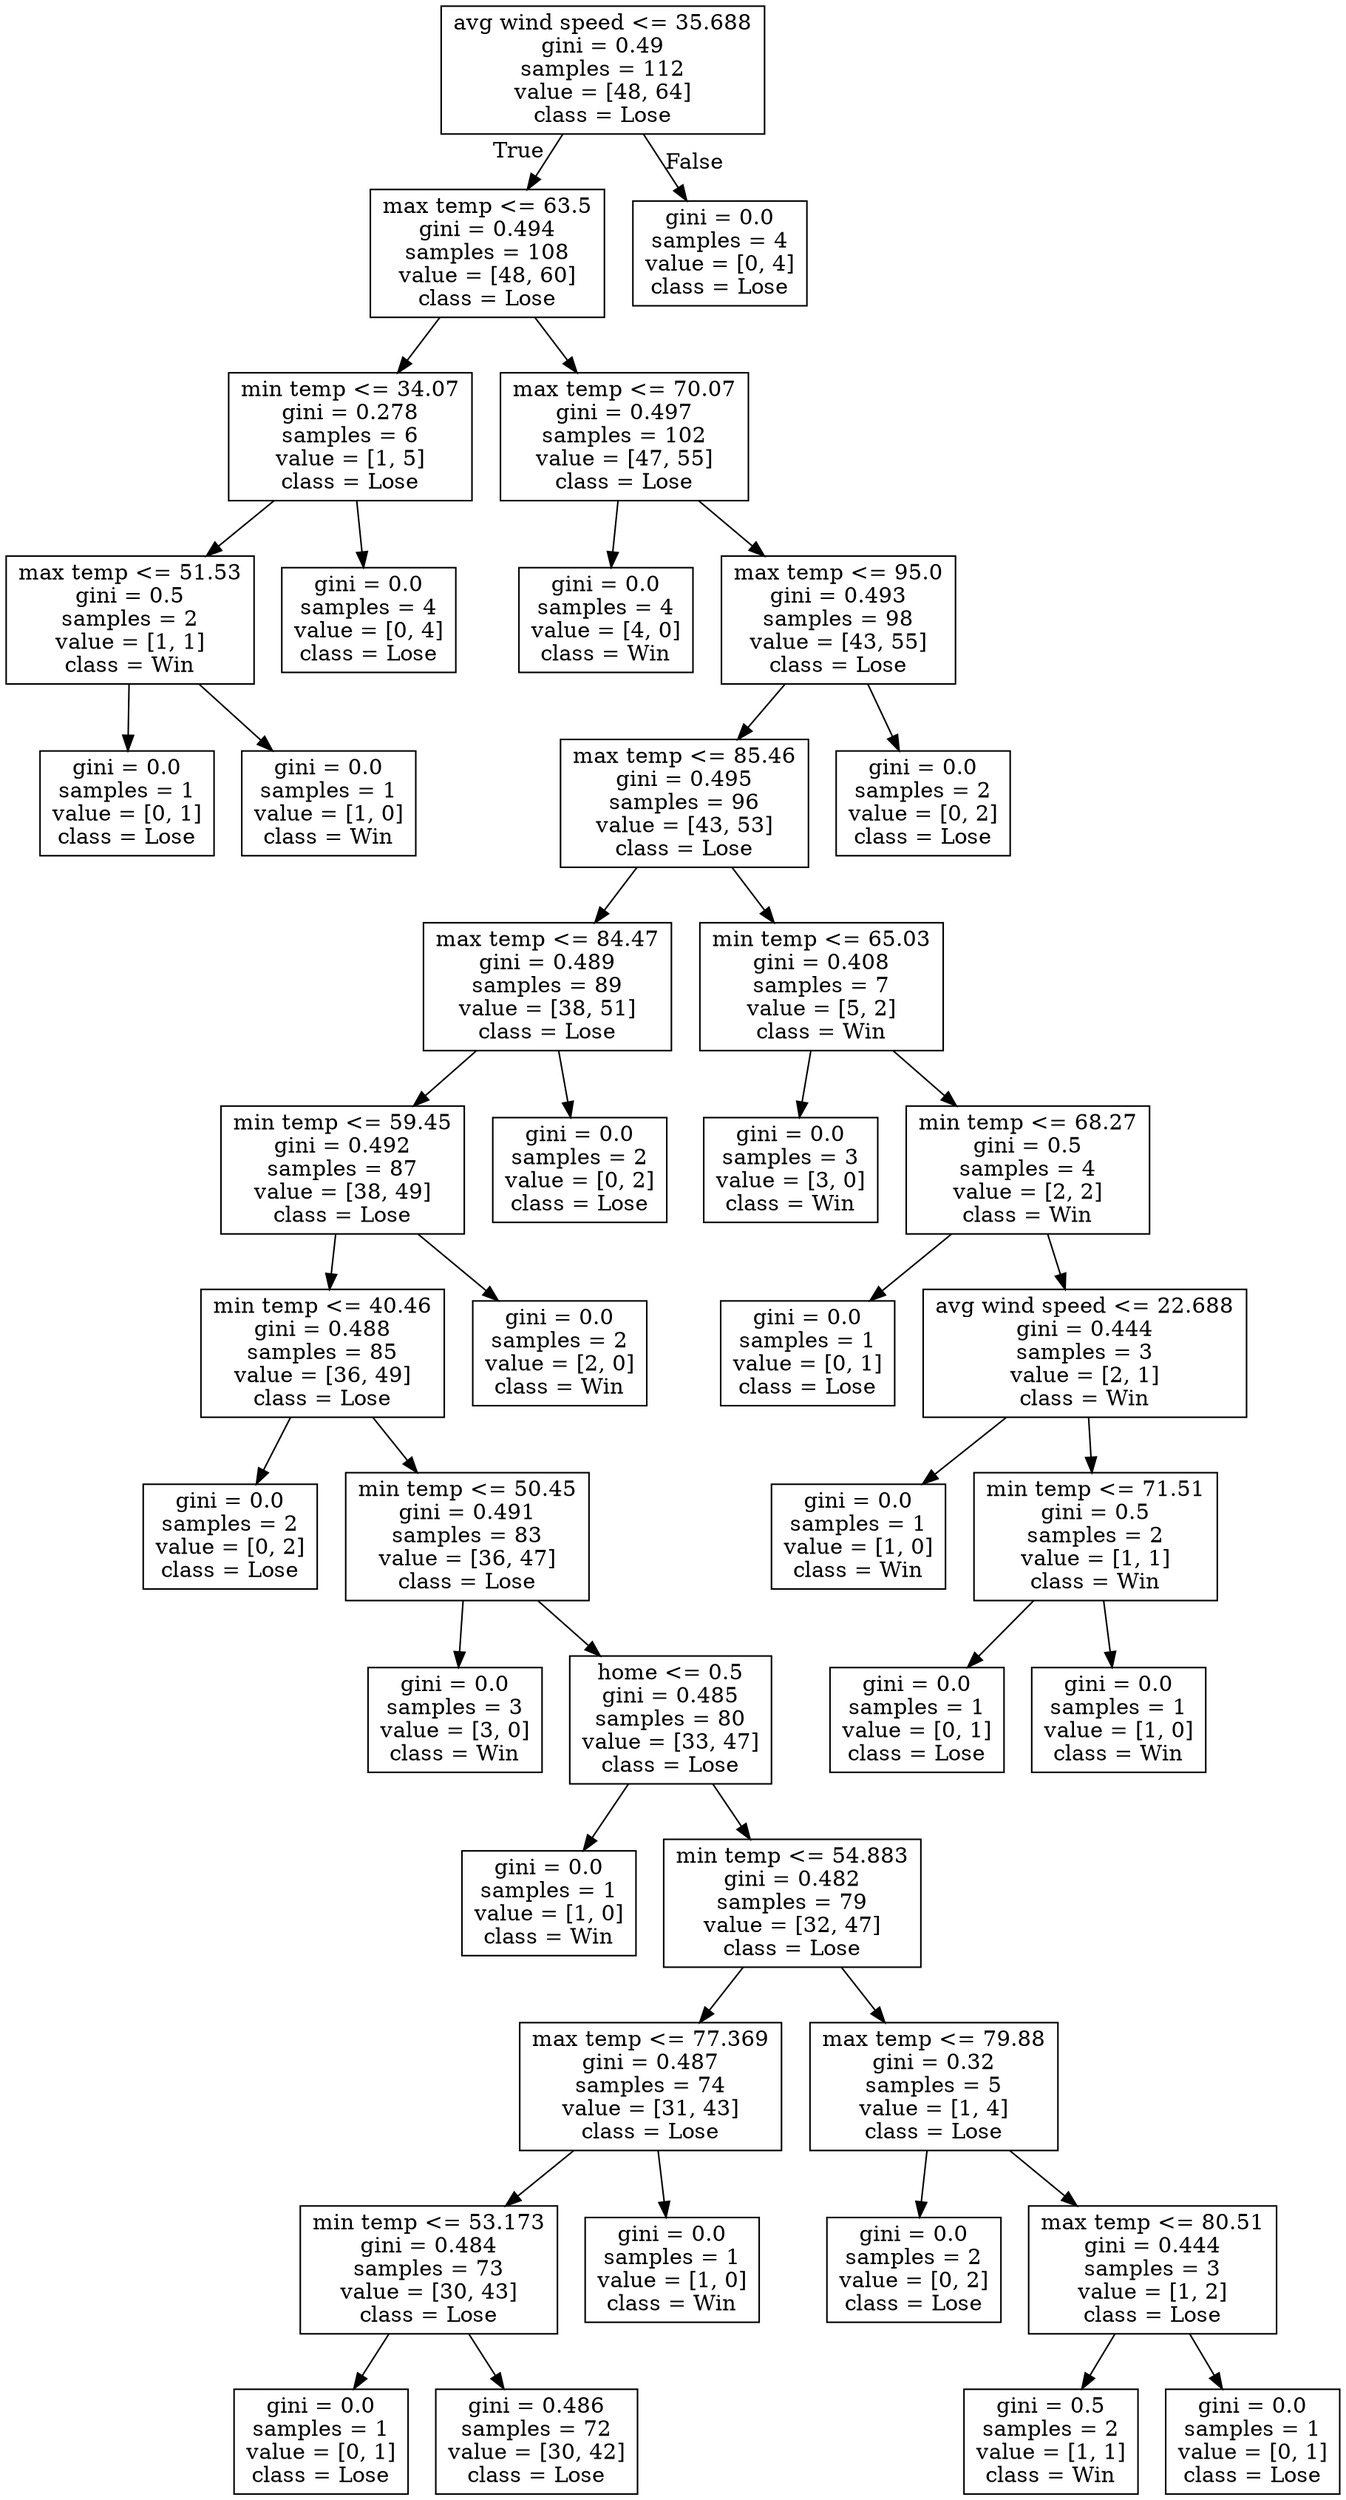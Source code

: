 digraph Tree {
node [shape=box] ;
0 [label="avg wind speed <= 35.688\ngini = 0.49\nsamples = 112\nvalue = [48, 64]\nclass = Lose"] ;
1 [label="max temp <= 63.5\ngini = 0.494\nsamples = 108\nvalue = [48, 60]\nclass = Lose"] ;
0 -> 1 [labeldistance=2.5, labelangle=45, headlabel="True"] ;
2 [label="min temp <= 34.07\ngini = 0.278\nsamples = 6\nvalue = [1, 5]\nclass = Lose"] ;
1 -> 2 ;
3 [label="max temp <= 51.53\ngini = 0.5\nsamples = 2\nvalue = [1, 1]\nclass = Win"] ;
2 -> 3 ;
4 [label="gini = 0.0\nsamples = 1\nvalue = [0, 1]\nclass = Lose"] ;
3 -> 4 ;
5 [label="gini = 0.0\nsamples = 1\nvalue = [1, 0]\nclass = Win"] ;
3 -> 5 ;
6 [label="gini = 0.0\nsamples = 4\nvalue = [0, 4]\nclass = Lose"] ;
2 -> 6 ;
7 [label="max temp <= 70.07\ngini = 0.497\nsamples = 102\nvalue = [47, 55]\nclass = Lose"] ;
1 -> 7 ;
8 [label="gini = 0.0\nsamples = 4\nvalue = [4, 0]\nclass = Win"] ;
7 -> 8 ;
9 [label="max temp <= 95.0\ngini = 0.493\nsamples = 98\nvalue = [43, 55]\nclass = Lose"] ;
7 -> 9 ;
10 [label="max temp <= 85.46\ngini = 0.495\nsamples = 96\nvalue = [43, 53]\nclass = Lose"] ;
9 -> 10 ;
11 [label="max temp <= 84.47\ngini = 0.489\nsamples = 89\nvalue = [38, 51]\nclass = Lose"] ;
10 -> 11 ;
12 [label="min temp <= 59.45\ngini = 0.492\nsamples = 87\nvalue = [38, 49]\nclass = Lose"] ;
11 -> 12 ;
13 [label="min temp <= 40.46\ngini = 0.488\nsamples = 85\nvalue = [36, 49]\nclass = Lose"] ;
12 -> 13 ;
14 [label="gini = 0.0\nsamples = 2\nvalue = [0, 2]\nclass = Lose"] ;
13 -> 14 ;
15 [label="min temp <= 50.45\ngini = 0.491\nsamples = 83\nvalue = [36, 47]\nclass = Lose"] ;
13 -> 15 ;
16 [label="gini = 0.0\nsamples = 3\nvalue = [3, 0]\nclass = Win"] ;
15 -> 16 ;
17 [label="home <= 0.5\ngini = 0.485\nsamples = 80\nvalue = [33, 47]\nclass = Lose"] ;
15 -> 17 ;
18 [label="gini = 0.0\nsamples = 1\nvalue = [1, 0]\nclass = Win"] ;
17 -> 18 ;
19 [label="min temp <= 54.883\ngini = 0.482\nsamples = 79\nvalue = [32, 47]\nclass = Lose"] ;
17 -> 19 ;
20 [label="max temp <= 77.369\ngini = 0.487\nsamples = 74\nvalue = [31, 43]\nclass = Lose"] ;
19 -> 20 ;
21 [label="min temp <= 53.173\ngini = 0.484\nsamples = 73\nvalue = [30, 43]\nclass = Lose"] ;
20 -> 21 ;
22 [label="gini = 0.0\nsamples = 1\nvalue = [0, 1]\nclass = Lose"] ;
21 -> 22 ;
23 [label="gini = 0.486\nsamples = 72\nvalue = [30, 42]\nclass = Lose"] ;
21 -> 23 ;
24 [label="gini = 0.0\nsamples = 1\nvalue = [1, 0]\nclass = Win"] ;
20 -> 24 ;
25 [label="max temp <= 79.88\ngini = 0.32\nsamples = 5\nvalue = [1, 4]\nclass = Lose"] ;
19 -> 25 ;
26 [label="gini = 0.0\nsamples = 2\nvalue = [0, 2]\nclass = Lose"] ;
25 -> 26 ;
27 [label="max temp <= 80.51\ngini = 0.444\nsamples = 3\nvalue = [1, 2]\nclass = Lose"] ;
25 -> 27 ;
28 [label="gini = 0.5\nsamples = 2\nvalue = [1, 1]\nclass = Win"] ;
27 -> 28 ;
29 [label="gini = 0.0\nsamples = 1\nvalue = [0, 1]\nclass = Lose"] ;
27 -> 29 ;
30 [label="gini = 0.0\nsamples = 2\nvalue = [2, 0]\nclass = Win"] ;
12 -> 30 ;
31 [label="gini = 0.0\nsamples = 2\nvalue = [0, 2]\nclass = Lose"] ;
11 -> 31 ;
32 [label="min temp <= 65.03\ngini = 0.408\nsamples = 7\nvalue = [5, 2]\nclass = Win"] ;
10 -> 32 ;
33 [label="gini = 0.0\nsamples = 3\nvalue = [3, 0]\nclass = Win"] ;
32 -> 33 ;
34 [label="min temp <= 68.27\ngini = 0.5\nsamples = 4\nvalue = [2, 2]\nclass = Win"] ;
32 -> 34 ;
35 [label="gini = 0.0\nsamples = 1\nvalue = [0, 1]\nclass = Lose"] ;
34 -> 35 ;
36 [label="avg wind speed <= 22.688\ngini = 0.444\nsamples = 3\nvalue = [2, 1]\nclass = Win"] ;
34 -> 36 ;
37 [label="gini = 0.0\nsamples = 1\nvalue = [1, 0]\nclass = Win"] ;
36 -> 37 ;
38 [label="min temp <= 71.51\ngini = 0.5\nsamples = 2\nvalue = [1, 1]\nclass = Win"] ;
36 -> 38 ;
39 [label="gini = 0.0\nsamples = 1\nvalue = [0, 1]\nclass = Lose"] ;
38 -> 39 ;
40 [label="gini = 0.0\nsamples = 1\nvalue = [1, 0]\nclass = Win"] ;
38 -> 40 ;
41 [label="gini = 0.0\nsamples = 2\nvalue = [0, 2]\nclass = Lose"] ;
9 -> 41 ;
42 [label="gini = 0.0\nsamples = 4\nvalue = [0, 4]\nclass = Lose"] ;
0 -> 42 [labeldistance=2.5, labelangle=-45, headlabel="False"] ;
}